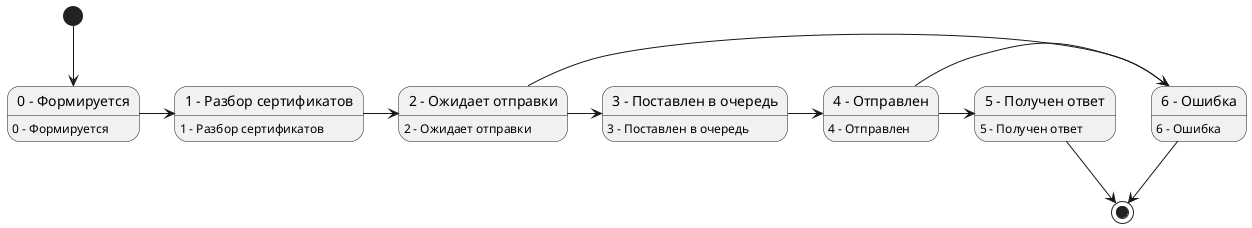 @startuml

state "0 – Формируется" as State0
state "1 – Разбор сертификатов" as State1
state "2 - Ожидает отправки" as State2
state "3 - Поставлен в очередь" as State3
state "4 - Отправлен" as State4
state "5 - Получен ответ" as State5
state "6 - Ошибка" as State6

State0 : 0 – Формируется
State1 : 1 – Разбор сертификатов
State2 : 2 - Ожидает отправки
State3 : 3 - Поставлен в очередь
State4 : 4 - Отправлен
State5 : 5 - Получен ответ
State6 : 6 - Ошибка

[*] --> State0
State0 -> State1
State1 -> State2
State2 -> State3
State3 -> State4
State2 -> State6
State4 -> State5
State4 -> State6
State5 --> [*]
State6 --> [*]

@enduml
